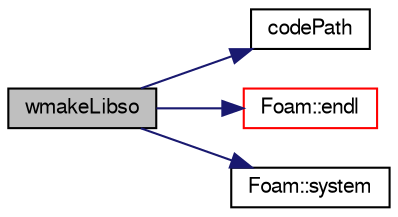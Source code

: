 digraph "wmakeLibso"
{
  bgcolor="transparent";
  edge [fontname="FreeSans",fontsize="10",labelfontname="FreeSans",labelfontsize="10"];
  node [fontname="FreeSans",fontsize="10",shape=record];
  rankdir="LR";
  Node940 [label="wmakeLibso",height=0.2,width=0.4,color="black", fillcolor="grey75", style="filled", fontcolor="black"];
  Node940 -> Node941 [color="midnightblue",fontsize="10",style="solid",fontname="FreeSans"];
  Node941 [label="codePath",height=0.2,width=0.4,color="black",URL="$a26070.html#a246e9a4efc46c8100706f723dc815f89",tooltip="Path for specified code name. "];
  Node940 -> Node942 [color="midnightblue",fontsize="10",style="solid",fontname="FreeSans"];
  Node942 [label="Foam::endl",height=0.2,width=0.4,color="red",URL="$a21124.html#a2db8fe02a0d3909e9351bb4275b23ce4",tooltip="Add newline and flush stream. "];
  Node940 -> Node944 [color="midnightblue",fontsize="10",style="solid",fontname="FreeSans"];
  Node944 [label="Foam::system",height=0.2,width=0.4,color="black",URL="$a21124.html#a08486711870135b87b73161e8f2fa4ed",tooltip="Execute the specified command. "];
}
